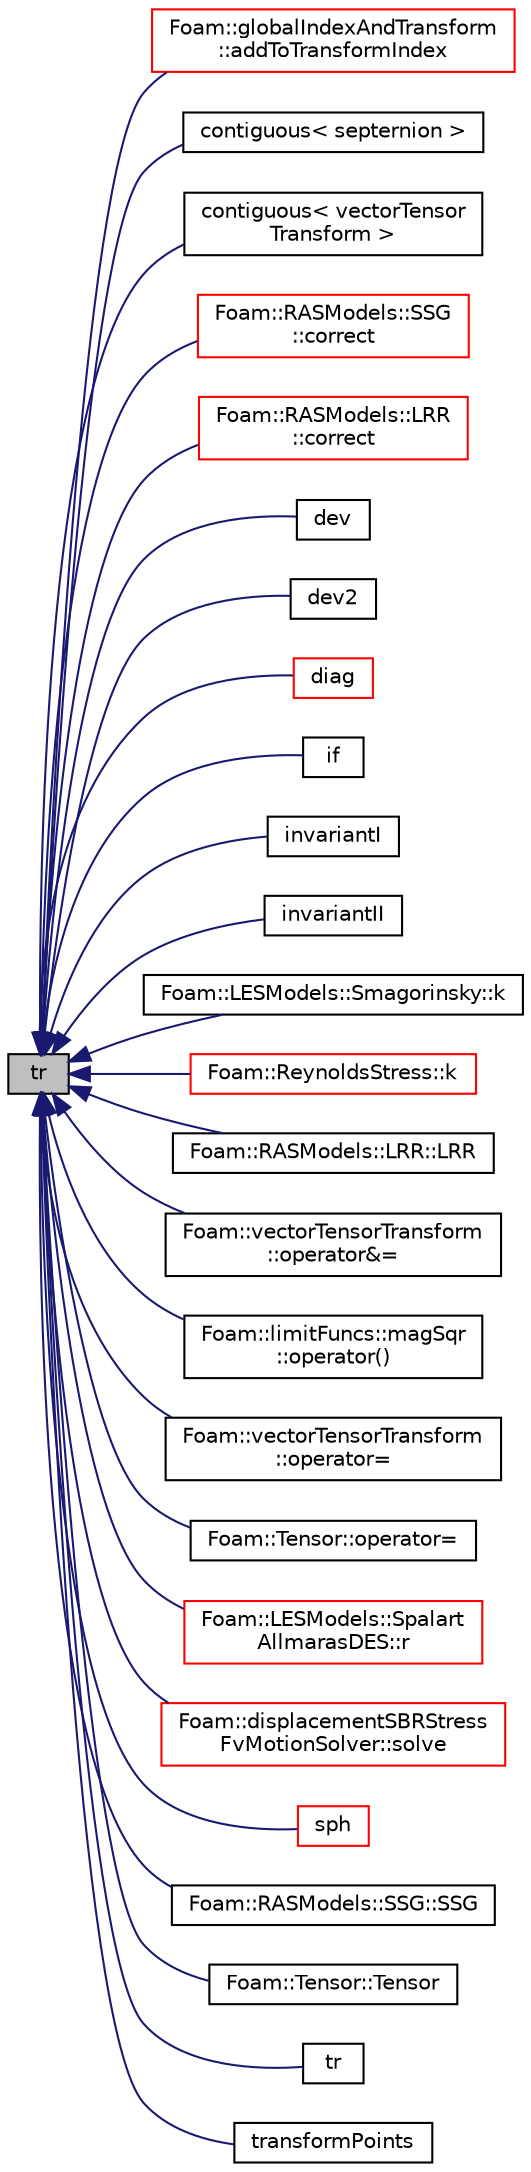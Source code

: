 digraph "tr"
{
  bgcolor="transparent";
  edge [fontname="Helvetica",fontsize="10",labelfontname="Helvetica",labelfontsize="10"];
  node [fontname="Helvetica",fontsize="10",shape=record];
  rankdir="LR";
  Node1 [label="tr",height=0.2,width=0.4,color="black", fillcolor="grey75", style="filled", fontcolor="black"];
  Node1 -> Node2 [dir="back",color="midnightblue",fontsize="10",style="solid",fontname="Helvetica"];
  Node2 [label="Foam::globalIndexAndTransform\l::addToTransformIndex",height=0.2,width=0.4,color="red",URL="$a00948.html#ad21570751c8d87b67693ccb17b7a4605",tooltip="Add patch transformation to transformIndex. Return new. "];
  Node1 -> Node3 [dir="back",color="midnightblue",fontsize="10",style="solid",fontname="Helvetica"];
  Node3 [label="contiguous\< septernion \>",height=0.2,width=0.4,color="black",URL="$a10909.html#af4b73ee820f019d5f7359f07d1cf2d6b",tooltip="Data associated with septernion type are contiguous. "];
  Node1 -> Node4 [dir="back",color="midnightblue",fontsize="10",style="solid",fontname="Helvetica"];
  Node4 [label="contiguous\< vectorTensor\lTransform \>",height=0.2,width=0.4,color="black",URL="$a10909.html#a6ce157d2f9ca6e142ae0545daa13fae0",tooltip="Data associated with vectorTensorTransform type are contiguous. "];
  Node1 -> Node5 [dir="back",color="midnightblue",fontsize="10",style="solid",fontname="Helvetica"];
  Node5 [label="Foam::RASModels::SSG\l::correct",height=0.2,width=0.4,color="red",URL="$a02507.html#a3ae44b28050c3aa494c1d8e18cf618c1",tooltip="Solve the turbulence equations and correct eddy-Viscosity and. "];
  Node1 -> Node6 [dir="back",color="midnightblue",fontsize="10",style="solid",fontname="Helvetica"];
  Node6 [label="Foam::RASModels::LRR\l::correct",height=0.2,width=0.4,color="red",URL="$a01418.html#a3ae44b28050c3aa494c1d8e18cf618c1",tooltip="Solve the turbulence equations and correct eddy-Viscosity and. "];
  Node1 -> Node7 [dir="back",color="midnightblue",fontsize="10",style="solid",fontname="Helvetica"];
  Node7 [label="dev",height=0.2,width=0.4,color="black",URL="$a10909.html#ab1743bdd27eb24c60ab81d51e1426940",tooltip="Return the deviatoric part of a symmetric tensor. "];
  Node1 -> Node8 [dir="back",color="midnightblue",fontsize="10",style="solid",fontname="Helvetica"];
  Node8 [label="dev2",height=0.2,width=0.4,color="black",URL="$a10909.html#a4864d9bd11cd71ec83366c4854126050",tooltip="Return the deviatoric part of a symmetric tensor. "];
  Node1 -> Node9 [dir="back",color="midnightblue",fontsize="10",style="solid",fontname="Helvetica"];
  Node9 [label="diag",height=0.2,width=0.4,color="red",URL="$a10909.html#a8cdb0ba0633c91ed7041368519cd217c"];
  Node1 -> Node10 [dir="back",color="midnightblue",fontsize="10",style="solid",fontname="Helvetica"];
  Node10 [label="if",height=0.2,width=0.4,color="black",URL="$a04640.html#a7c777e0673d4ff5a26cf1b69ba87fcea"];
  Node1 -> Node11 [dir="back",color="midnightblue",fontsize="10",style="solid",fontname="Helvetica"];
  Node11 [label="invariantI",height=0.2,width=0.4,color="black",URL="$a10909.html#a17db27f94729eb15a58376ccd8b2f46b",tooltip="Return the 1st invariant of a symmetric tensor. "];
  Node1 -> Node12 [dir="back",color="midnightblue",fontsize="10",style="solid",fontname="Helvetica"];
  Node12 [label="invariantII",height=0.2,width=0.4,color="black",URL="$a10909.html#a80f4a4e114b95296270a2d1b8cf1d047",tooltip="Return the 2nd invariant of a symmetric tensor. "];
  Node1 -> Node13 [dir="back",color="midnightblue",fontsize="10",style="solid",fontname="Helvetica"];
  Node13 [label="Foam::LESModels::Smagorinsky::k",height=0.2,width=0.4,color="black",URL="$a02426.html#a5fccd0982fff539a550586cbc901dc80",tooltip="Return SGS kinetic energy. "];
  Node1 -> Node14 [dir="back",color="midnightblue",fontsize="10",style="solid",fontname="Helvetica"];
  Node14 [label="Foam::ReynoldsStress::k",height=0.2,width=0.4,color="red",URL="$a02251.html#a792144a991ea718f6f92c27b51af4171",tooltip="Return the turbulence kinetic energy. "];
  Node1 -> Node15 [dir="back",color="midnightblue",fontsize="10",style="solid",fontname="Helvetica"];
  Node15 [label="Foam::RASModels::LRR::LRR",height=0.2,width=0.4,color="black",URL="$a01418.html#a8e5876f967d41986458bf1b4e56880f1",tooltip="Construct from components. "];
  Node1 -> Node16 [dir="back",color="midnightblue",fontsize="10",style="solid",fontname="Helvetica"];
  Node16 [label="Foam::vectorTensorTransform\l::operator&=",height=0.2,width=0.4,color="black",URL="$a02908.html#afb30f52a1397d57c50570a07ff454840"];
  Node1 -> Node17 [dir="back",color="midnightblue",fontsize="10",style="solid",fontname="Helvetica"];
  Node17 [label="Foam::limitFuncs::magSqr\l::operator()",height=0.2,width=0.4,color="black",URL="$a01429.html#aea1bf6c7e32ccf2cf100fac91e73d642"];
  Node1 -> Node18 [dir="back",color="midnightblue",fontsize="10",style="solid",fontname="Helvetica"];
  Node18 [label="Foam::vectorTensorTransform\l::operator=",height=0.2,width=0.4,color="black",URL="$a02908.html#a5d08651da1e9f1b0e729345bc3019bb9"];
  Node1 -> Node19 [dir="back",color="midnightblue",fontsize="10",style="solid",fontname="Helvetica"];
  Node19 [label="Foam::Tensor::operator=",height=0.2,width=0.4,color="black",URL="$a02654.html#a2b446e0c111fb03bc9a180a1052600fc",tooltip="Assign to a triad. "];
  Node1 -> Node20 [dir="back",color="midnightblue",fontsize="10",style="solid",fontname="Helvetica"];
  Node20 [label="Foam::LESModels::Spalart\lAllmarasDES::r",height=0.2,width=0.4,color="red",URL="$a02469.html#a9e5dbf944a1d71ff0fd2426fcf1ba235"];
  Node1 -> Node21 [dir="back",color="midnightblue",fontsize="10",style="solid",fontname="Helvetica"];
  Node21 [label="Foam::displacementSBRStress\lFvMotionSolver::solve",height=0.2,width=0.4,color="red",URL="$a00560.html#af7d39f0eac0af0ed5785935ac72a1e7d",tooltip="Solve for motion. "];
  Node1 -> Node22 [dir="back",color="midnightblue",fontsize="10",style="solid",fontname="Helvetica"];
  Node22 [label="sph",height=0.2,width=0.4,color="red",URL="$a10909.html#a4c231344f4746c48a3607f02e46a1a37",tooltip="Return the spherical part of a diagonal tensor. "];
  Node1 -> Node23 [dir="back",color="midnightblue",fontsize="10",style="solid",fontname="Helvetica"];
  Node23 [label="Foam::RASModels::SSG::SSG",height=0.2,width=0.4,color="black",URL="$a02507.html#a2f41db74431d003903c7e650177ba0f7",tooltip="Construct from components. "];
  Node1 -> Node24 [dir="back",color="midnightblue",fontsize="10",style="solid",fontname="Helvetica"];
  Node24 [label="Foam::Tensor::Tensor",height=0.2,width=0.4,color="black",URL="$a02654.html#ab12f709e163c8bf242ee1a546b7f3bc2",tooltip="Construct given triad. "];
  Node1 -> Node25 [dir="back",color="midnightblue",fontsize="10",style="solid",fontname="Helvetica"];
  Node25 [label="tr",height=0.2,width=0.4,color="black",URL="$a10909.html#ae4a0f50598a8f30fdf0808103dbd620a"];
  Node1 -> Node26 [dir="back",color="midnightblue",fontsize="10",style="solid",fontname="Helvetica"];
  Node26 [label="transformPoints",height=0.2,width=0.4,color="black",URL="$a10909.html#a732a8e7f8daeb55551776a0a4840aa2d",tooltip="Transform given vectorField of coordinates with the given septernion. "];
}
